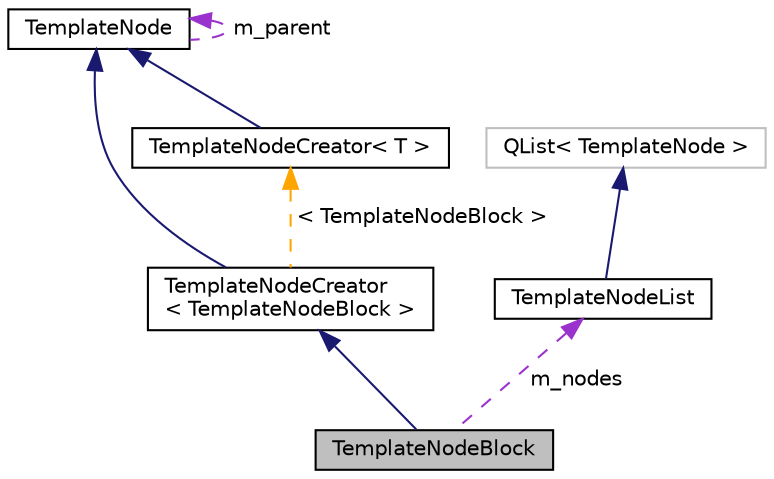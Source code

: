 digraph "TemplateNodeBlock"
{
 // INTERACTIVE_SVG=YES
  edge [fontname="Helvetica",fontsize="10",labelfontname="Helvetica",labelfontsize="10"];
  node [fontname="Helvetica",fontsize="10",shape=record];
  Node4 [label="TemplateNodeBlock",height=0.2,width=0.4,color="black", fillcolor="grey75", style="filled", fontcolor="black"];
  Node5 -> Node4 [dir="back",color="midnightblue",fontsize="10",style="solid",fontname="Helvetica"];
  Node5 [label="TemplateNodeCreator\l\< TemplateNodeBlock \>",height=0.2,width=0.4,color="black", fillcolor="white", style="filled",URL="$d8/d78/class_template_node_creator.html"];
  Node6 -> Node5 [dir="back",color="midnightblue",fontsize="10",style="solid",fontname="Helvetica"];
  Node6 [label="TemplateNode",height=0.2,width=0.4,color="black", fillcolor="white", style="filled",URL="$d6/d53/class_template_node.html",tooltip="Base class of all nodes in a template&#39;s AST. "];
  Node6 -> Node6 [dir="back",color="darkorchid3",fontsize="10",style="dashed",label=" m_parent" ,fontname="Helvetica"];
  Node7 -> Node5 [dir="back",color="orange",fontsize="10",style="dashed",label=" \< TemplateNodeBlock \>" ,fontname="Helvetica"];
  Node7 [label="TemplateNodeCreator\< T \>",height=0.2,width=0.4,color="black", fillcolor="white", style="filled",URL="$d8/d78/class_template_node_creator.html",tooltip="Helper class for creating template AST tag nodes and returning the template for a given node..."];
  Node6 -> Node7 [dir="back",color="midnightblue",fontsize="10",style="solid",fontname="Helvetica"];
  Node8 -> Node4 [dir="back",color="darkorchid3",fontsize="10",style="dashed",label=" m_nodes" ,fontname="Helvetica"];
  Node8 [label="TemplateNodeList",height=0.2,width=0.4,color="black", fillcolor="white", style="filled",URL="$df/daf/class_template_node_list.html",tooltip="Class representing a list of AST nodes in a template. "];
  Node9 -> Node8 [dir="back",color="midnightblue",fontsize="10",style="solid",fontname="Helvetica"];
  Node9 [label="QList\< TemplateNode \>",height=0.2,width=0.4,color="grey75", fillcolor="white", style="filled"];
}
